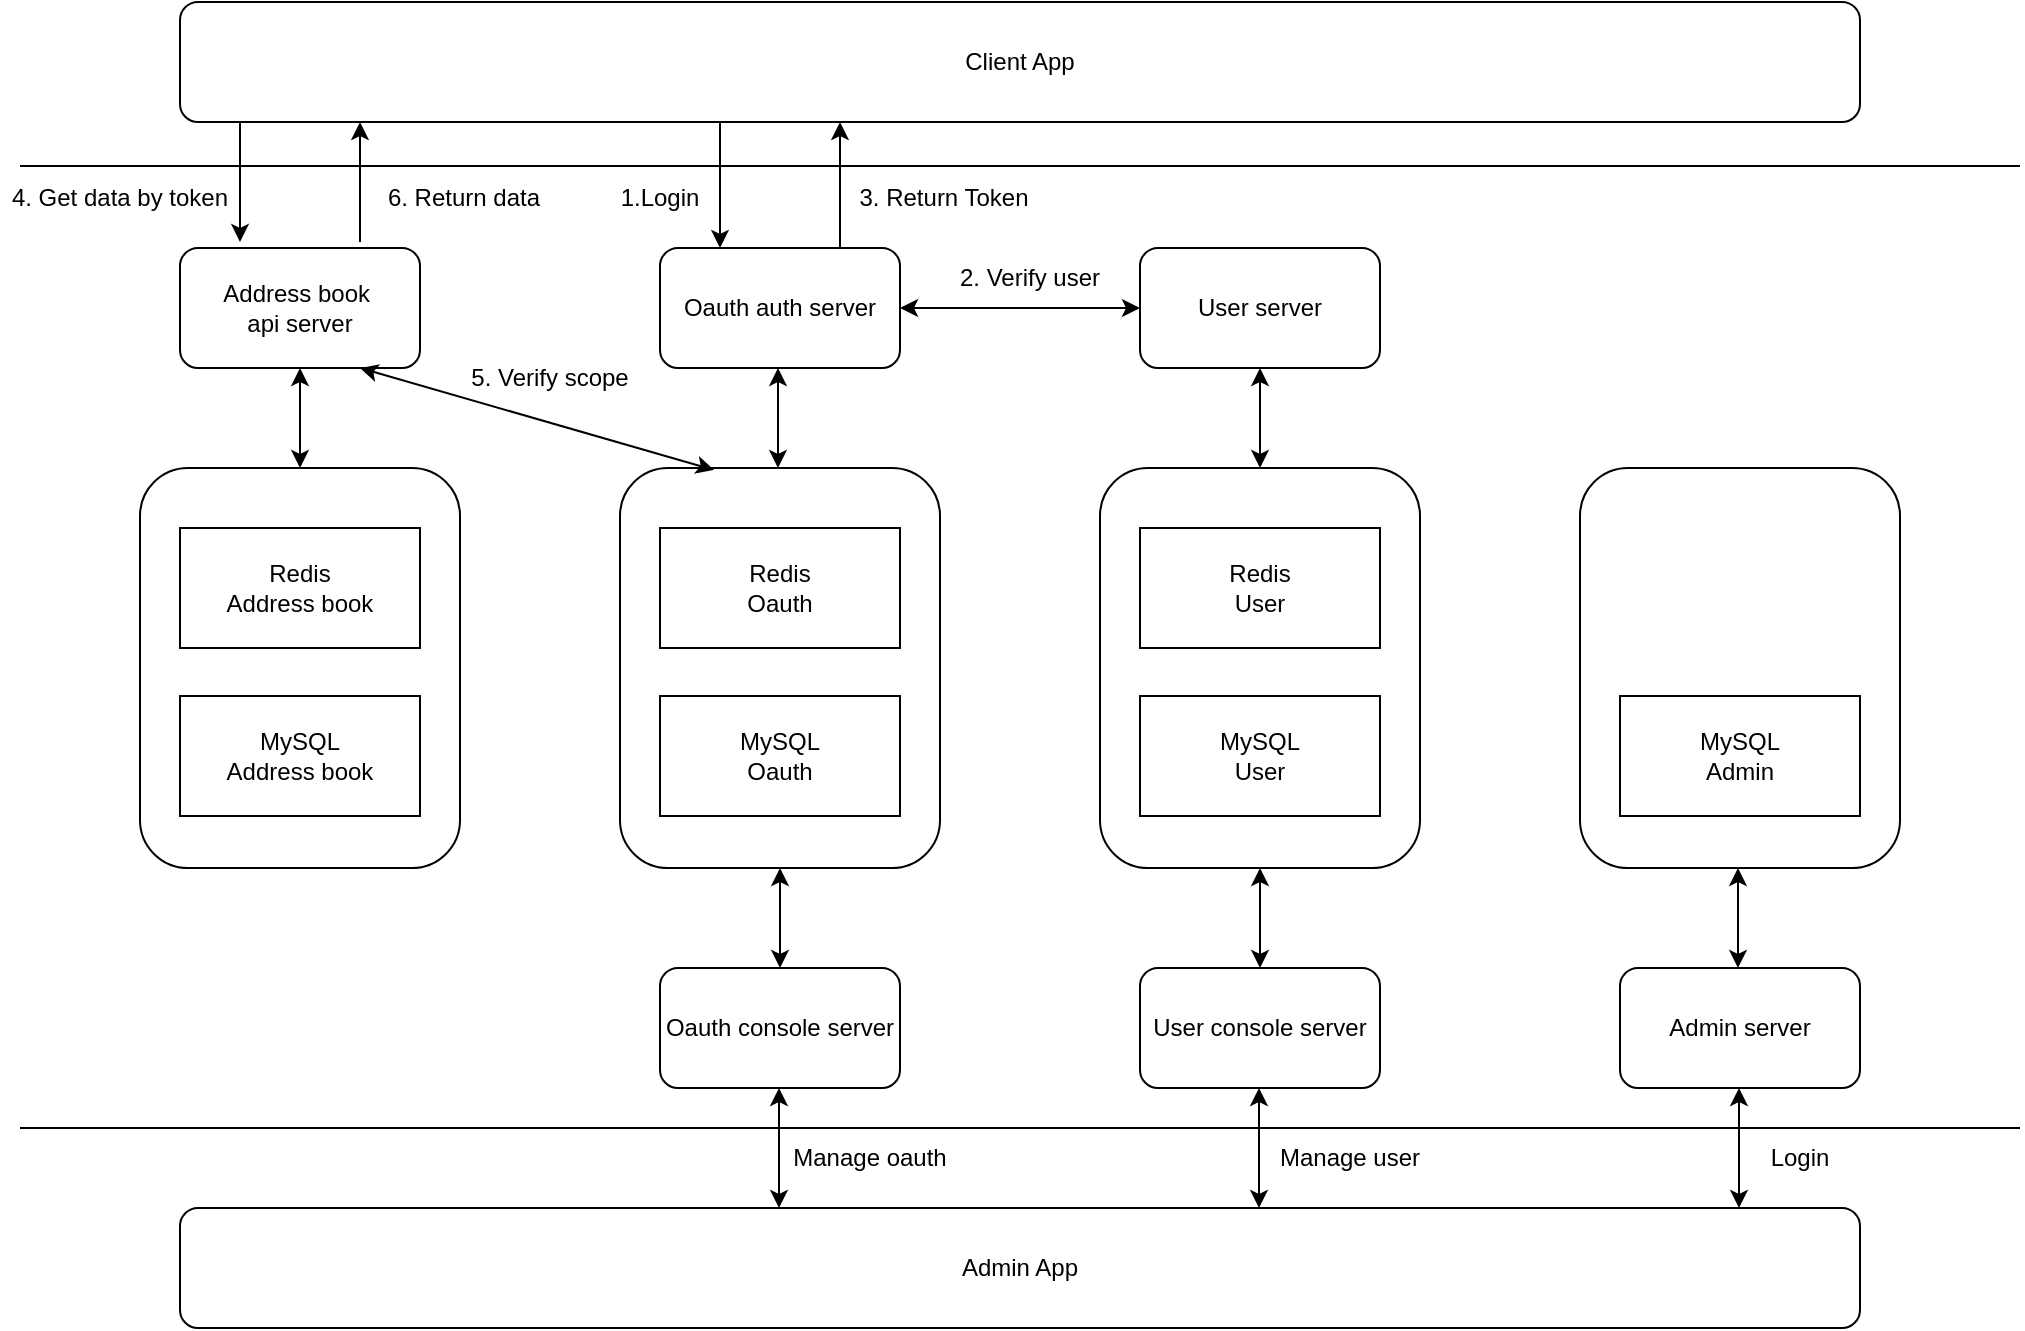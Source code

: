 <mxfile version="17.4.0" type="device" pages="2"><diagram id="prtHgNgQTEPvFCAcTncT" name="Page-1"><mxGraphModel dx="1490" dy="841" grid="1" gridSize="10" guides="1" tooltips="1" connect="1" arrows="1" fold="1" page="1" pageScale="1" pageWidth="1169" pageHeight="827" math="0" shadow="0"><root><mxCell id="0"/><mxCell id="1" parent="0"/><mxCell id="qrowGPKmpJY-f6DmdZPB-20" value="" style="rounded=1;whiteSpace=wrap;html=1;fillColor=none;" vertex="1" parent="1"><mxGeometry x="140" y="273" width="160" height="200" as="geometry"/></mxCell><mxCell id="qrowGPKmpJY-f6DmdZPB-19" value="" style="rounded=1;whiteSpace=wrap;html=1;fillColor=none;" vertex="1" parent="1"><mxGeometry x="860" y="273" width="160" height="200" as="geometry"/></mxCell><mxCell id="qrowGPKmpJY-f6DmdZPB-7" value="" style="rounded=1;whiteSpace=wrap;html=1;fillColor=none;" vertex="1" parent="1"><mxGeometry x="380" y="273" width="160" height="200" as="geometry"/></mxCell><mxCell id="tVjWsUj8e08R95GhxKuI-1" value="Client App" style="rounded=1;whiteSpace=wrap;html=1;" vertex="1" parent="1"><mxGeometry x="160" y="40" width="840" height="60" as="geometry"/></mxCell><mxCell id="tVjWsUj8e08R95GhxKuI-2" value="Address book&amp;nbsp;&lt;br&gt;api server" style="rounded=1;whiteSpace=wrap;html=1;" vertex="1" parent="1"><mxGeometry x="160" y="163" width="120" height="60" as="geometry"/></mxCell><mxCell id="tVjWsUj8e08R95GhxKuI-3" value="Oauth auth server" style="rounded=1;whiteSpace=wrap;html=1;" vertex="1" parent="1"><mxGeometry x="400" y="163" width="120" height="60" as="geometry"/></mxCell><mxCell id="tVjWsUj8e08R95GhxKuI-4" value="User server" style="rounded=1;whiteSpace=wrap;html=1;" vertex="1" parent="1"><mxGeometry x="640" y="163" width="120" height="60" as="geometry"/></mxCell><mxCell id="tVjWsUj8e08R95GhxKuI-5" value="MySQL&lt;br&gt;Address book" style="rounded=0;whiteSpace=wrap;html=1;" vertex="1" parent="1"><mxGeometry x="160" y="387" width="120" height="60" as="geometry"/></mxCell><mxCell id="tVjWsUj8e08R95GhxKuI-6" value="MySQL&lt;br&gt;Oauth" style="rounded=0;whiteSpace=wrap;html=1;" vertex="1" parent="1"><mxGeometry x="400" y="387" width="120" height="60" as="geometry"/></mxCell><mxCell id="tVjWsUj8e08R95GhxKuI-8" value="" style="endArrow=classic;startArrow=classic;html=1;rounded=0;entryX=0.5;entryY=1;entryDx=0;entryDy=0;exitX=0.5;exitY=0;exitDx=0;exitDy=0;" edge="1" parent="1" source="qrowGPKmpJY-f6DmdZPB-20" target="tVjWsUj8e08R95GhxKuI-2"><mxGeometry width="50" height="50" relative="1" as="geometry"><mxPoint x="450" y="403" as="sourcePoint"/><mxPoint x="500" y="353" as="targetPoint"/></mxGeometry></mxCell><mxCell id="tVjWsUj8e08R95GhxKuI-14" value="Oauth console server" style="rounded=1;whiteSpace=wrap;html=1;" vertex="1" parent="1"><mxGeometry x="400" y="523" width="120" height="60" as="geometry"/></mxCell><mxCell id="tVjWsUj8e08R95GhxKuI-19" value="User console server" style="rounded=1;whiteSpace=wrap;html=1;" vertex="1" parent="1"><mxGeometry x="640" y="523" width="120" height="60" as="geometry"/></mxCell><mxCell id="tVjWsUj8e08R95GhxKuI-20" value="Admin App" style="rounded=1;whiteSpace=wrap;html=1;" vertex="1" parent="1"><mxGeometry x="160" y="643" width="840" height="60" as="geometry"/></mxCell><mxCell id="tVjWsUj8e08R95GhxKuI-23" value="" style="endArrow=classic;html=1;rounded=0;exitX=0.75;exitY=0;exitDx=0;exitDy=0;" edge="1" parent="1" source="tVjWsUj8e08R95GhxKuI-3"><mxGeometry width="50" height="50" relative="1" as="geometry"><mxPoint x="520" y="170" as="sourcePoint"/><mxPoint x="490" y="100" as="targetPoint"/></mxGeometry></mxCell><mxCell id="tVjWsUj8e08R95GhxKuI-24" value="" style="endArrow=classic;html=1;rounded=0;entryX=0.25;entryY=0;entryDx=0;entryDy=0;" edge="1" parent="1" target="tVjWsUj8e08R95GhxKuI-3"><mxGeometry width="50" height="50" relative="1" as="geometry"><mxPoint x="430" y="100" as="sourcePoint"/><mxPoint x="420" y="100" as="targetPoint"/></mxGeometry></mxCell><mxCell id="tVjWsUj8e08R95GhxKuI-28" value="Login" style="text;html=1;strokeColor=none;fillColor=none;align=center;verticalAlign=middle;whiteSpace=wrap;rounded=0;" vertex="1" parent="1"><mxGeometry x="940" y="603" width="60" height="30" as="geometry"/></mxCell><mxCell id="tVjWsUj8e08R95GhxKuI-31" value="3. Return Token" style="text;html=1;strokeColor=none;fillColor=none;align=center;verticalAlign=middle;whiteSpace=wrap;rounded=0;" vertex="1" parent="1"><mxGeometry x="494" y="123" width="96" height="30" as="geometry"/></mxCell><mxCell id="tVjWsUj8e08R95GhxKuI-32" value="" style="endArrow=classic;html=1;rounded=0;entryX=0.25;entryY=0;entryDx=0;entryDy=0;" edge="1" parent="1"><mxGeometry width="50" height="50" relative="1" as="geometry"><mxPoint x="190" y="100" as="sourcePoint"/><mxPoint x="190" y="160" as="targetPoint"/></mxGeometry></mxCell><mxCell id="tVjWsUj8e08R95GhxKuI-33" value="4. Get data by token" style="text;html=1;strokeColor=none;fillColor=none;align=center;verticalAlign=middle;whiteSpace=wrap;rounded=0;" vertex="1" parent="1"><mxGeometry x="70" y="123" width="120" height="30" as="geometry"/></mxCell><mxCell id="tVjWsUj8e08R95GhxKuI-35" value="5. Verify scope" style="text;html=1;strokeColor=none;fillColor=none;align=center;verticalAlign=middle;whiteSpace=wrap;rounded=0;" vertex="1" parent="1"><mxGeometry x="300" y="213" width="90" height="30" as="geometry"/></mxCell><mxCell id="tVjWsUj8e08R95GhxKuI-39" value="" style="endArrow=classic;startArrow=classic;html=1;rounded=0;entryX=0;entryY=0.5;entryDx=0;entryDy=0;exitX=1;exitY=0.5;exitDx=0;exitDy=0;" edge="1" parent="1"><mxGeometry width="50" height="50" relative="1" as="geometry"><mxPoint x="520" y="193" as="sourcePoint"/><mxPoint x="640" y="193" as="targetPoint"/></mxGeometry></mxCell><mxCell id="tVjWsUj8e08R95GhxKuI-40" value="2. Verify user" style="text;html=1;strokeColor=none;fillColor=none;align=center;verticalAlign=middle;whiteSpace=wrap;rounded=0;" vertex="1" parent="1"><mxGeometry x="540" y="163" width="90" height="30" as="geometry"/></mxCell><mxCell id="tVjWsUj8e08R95GhxKuI-41" value="" style="endArrow=classic;html=1;rounded=0;exitX=0.75;exitY=0;exitDx=0;exitDy=0;" edge="1" parent="1"><mxGeometry width="50" height="50" relative="1" as="geometry"><mxPoint x="250" y="160" as="sourcePoint"/><mxPoint x="250" y="100" as="targetPoint"/></mxGeometry></mxCell><mxCell id="tVjWsUj8e08R95GhxKuI-42" value="6. Return data" style="text;html=1;strokeColor=none;fillColor=none;align=center;verticalAlign=middle;whiteSpace=wrap;rounded=0;" vertex="1" parent="1"><mxGeometry x="254" y="123" width="96" height="30" as="geometry"/></mxCell><mxCell id="tVjWsUj8e08R95GhxKuI-43" value="MySQL&lt;br&gt;Admin" style="rounded=0;whiteSpace=wrap;html=1;" vertex="1" parent="1"><mxGeometry x="880" y="387" width="120" height="60" as="geometry"/></mxCell><mxCell id="tVjWsUj8e08R95GhxKuI-45" value="Admin server" style="rounded=1;whiteSpace=wrap;html=1;" vertex="1" parent="1"><mxGeometry x="880" y="523" width="120" height="60" as="geometry"/></mxCell><mxCell id="tVjWsUj8e08R95GhxKuI-46" value="" style="endArrow=classic;startArrow=classic;html=1;rounded=0;entryX=0.5;entryY=1;entryDx=0;entryDy=0;" edge="1" parent="1"><mxGeometry width="50" height="50" relative="1" as="geometry"><mxPoint x="939.5" y="643" as="sourcePoint"/><mxPoint x="939.5" y="583" as="targetPoint"/></mxGeometry></mxCell><mxCell id="tVjWsUj8e08R95GhxKuI-47" value="Manage user" style="text;html=1;strokeColor=none;fillColor=none;align=center;verticalAlign=middle;whiteSpace=wrap;rounded=0;" vertex="1" parent="1"><mxGeometry x="700" y="603" width="90" height="30" as="geometry"/></mxCell><mxCell id="tVjWsUj8e08R95GhxKuI-48" value="" style="endArrow=classic;startArrow=classic;html=1;rounded=0;entryX=0.5;entryY=1;entryDx=0;entryDy=0;" edge="1" parent="1"><mxGeometry width="50" height="50" relative="1" as="geometry"><mxPoint x="699.5" y="643" as="sourcePoint"/><mxPoint x="699.5" y="583" as="targetPoint"/></mxGeometry></mxCell><mxCell id="tVjWsUj8e08R95GhxKuI-49" value="Manage oauth" style="text;html=1;strokeColor=none;fillColor=none;align=center;verticalAlign=middle;whiteSpace=wrap;rounded=0;" vertex="1" parent="1"><mxGeometry x="460" y="603" width="90" height="30" as="geometry"/></mxCell><mxCell id="tVjWsUj8e08R95GhxKuI-50" value="" style="endArrow=classic;startArrow=classic;html=1;rounded=0;entryX=0.5;entryY=1;entryDx=0;entryDy=0;" edge="1" parent="1"><mxGeometry width="50" height="50" relative="1" as="geometry"><mxPoint x="459.5" y="643" as="sourcePoint"/><mxPoint x="459.5" y="583" as="targetPoint"/></mxGeometry></mxCell><mxCell id="tVjWsUj8e08R95GhxKuI-51" value="1.Login" style="text;html=1;strokeColor=none;fillColor=none;align=center;verticalAlign=middle;whiteSpace=wrap;rounded=0;" vertex="1" parent="1"><mxGeometry x="370" y="123" width="60" height="30" as="geometry"/></mxCell><mxCell id="qrowGPKmpJY-f6DmdZPB-1" value="Redis&lt;br&gt;Oauth" style="rounded=0;whiteSpace=wrap;html=1;" vertex="1" parent="1"><mxGeometry x="400" y="303" width="120" height="60" as="geometry"/></mxCell><mxCell id="qrowGPKmpJY-f6DmdZPB-10" value="" style="endArrow=classic;startArrow=classic;html=1;rounded=0;entryX=0.5;entryY=1;entryDx=0;entryDy=0;" edge="1" parent="1"><mxGeometry width="50" height="50" relative="1" as="geometry"><mxPoint x="460" y="523" as="sourcePoint"/><mxPoint x="460" y="473" as="targetPoint"/></mxGeometry></mxCell><mxCell id="qrowGPKmpJY-f6DmdZPB-11" value="" style="endArrow=classic;startArrow=classic;html=1;rounded=0;entryX=0.5;entryY=1;entryDx=0;entryDy=0;" edge="1" parent="1"><mxGeometry width="50" height="50" relative="1" as="geometry"><mxPoint x="459" y="273" as="sourcePoint"/><mxPoint x="459" y="223" as="targetPoint"/></mxGeometry></mxCell><mxCell id="qrowGPKmpJY-f6DmdZPB-12" value="" style="rounded=1;whiteSpace=wrap;html=1;fillColor=none;" vertex="1" parent="1"><mxGeometry x="620" y="273" width="160" height="200" as="geometry"/></mxCell><mxCell id="qrowGPKmpJY-f6DmdZPB-13" value="MySQL&lt;br&gt;User" style="rounded=0;whiteSpace=wrap;html=1;" vertex="1" parent="1"><mxGeometry x="640" y="387" width="120" height="60" as="geometry"/></mxCell><mxCell id="qrowGPKmpJY-f6DmdZPB-14" value="Redis&lt;br&gt;User" style="rounded=0;whiteSpace=wrap;html=1;" vertex="1" parent="1"><mxGeometry x="640" y="303" width="120" height="60" as="geometry"/></mxCell><mxCell id="qrowGPKmpJY-f6DmdZPB-17" value="" style="endArrow=classic;startArrow=classic;html=1;rounded=0;entryX=0.5;entryY=1;entryDx=0;entryDy=0;" edge="1" parent="1"><mxGeometry width="50" height="50" relative="1" as="geometry"><mxPoint x="700" y="523" as="sourcePoint"/><mxPoint x="700" y="473" as="targetPoint"/></mxGeometry></mxCell><mxCell id="qrowGPKmpJY-f6DmdZPB-18" value="" style="endArrow=classic;startArrow=classic;html=1;rounded=0;entryX=0.5;entryY=1;entryDx=0;entryDy=0;" edge="1" parent="1"><mxGeometry width="50" height="50" relative="1" as="geometry"><mxPoint x="700" y="273" as="sourcePoint"/><mxPoint x="700" y="223" as="targetPoint"/></mxGeometry></mxCell><mxCell id="qrowGPKmpJY-f6DmdZPB-21" value="" style="endArrow=classic;startArrow=classic;html=1;rounded=0;entryX=0.75;entryY=1;entryDx=0;entryDy=0;exitX=0.294;exitY=0.005;exitDx=0;exitDy=0;exitPerimeter=0;" edge="1" parent="1" source="qrowGPKmpJY-f6DmdZPB-7" target="tVjWsUj8e08R95GhxKuI-2"><mxGeometry width="50" height="50" relative="1" as="geometry"><mxPoint x="660" y="453" as="sourcePoint"/><mxPoint x="710" y="403" as="targetPoint"/></mxGeometry></mxCell><mxCell id="qrowGPKmpJY-f6DmdZPB-22" value="" style="endArrow=classic;startArrow=classic;html=1;rounded=0;entryX=0.5;entryY=1;entryDx=0;entryDy=0;" edge="1" parent="1"><mxGeometry width="50" height="50" relative="1" as="geometry"><mxPoint x="939" y="523" as="sourcePoint"/><mxPoint x="939" y="473" as="targetPoint"/></mxGeometry></mxCell><mxCell id="qrowGPKmpJY-f6DmdZPB-23" value="" style="endArrow=none;html=1;rounded=0;" edge="1" parent="1"><mxGeometry width="50" height="50" relative="1" as="geometry"><mxPoint x="80" y="603" as="sourcePoint"/><mxPoint x="1080" y="603" as="targetPoint"/></mxGeometry></mxCell><mxCell id="qrowGPKmpJY-f6DmdZPB-24" value="" style="endArrow=none;html=1;rounded=0;" edge="1" parent="1"><mxGeometry width="50" height="50" relative="1" as="geometry"><mxPoint x="80" y="122" as="sourcePoint"/><mxPoint x="1080" y="122" as="targetPoint"/></mxGeometry></mxCell><mxCell id="qrowGPKmpJY-f6DmdZPB-25" value="Redis&lt;br&gt;Address book" style="rounded=0;whiteSpace=wrap;html=1;" vertex="1" parent="1"><mxGeometry x="160" y="303" width="120" height="60" as="geometry"/></mxCell></root></mxGraphModel></diagram><diagram id="kP99woP122dq6QpZLQPm" name="Page-2"><mxGraphModel dx="1490" dy="841" grid="1" gridSize="10" guides="1" tooltips="1" connect="1" arrows="1" fold="1" page="1" pageScale="1" pageWidth="1169" pageHeight="827" math="0" shadow="0"><root><mxCell id="0"/><mxCell id="1" parent="0"/></root></mxGraphModel></diagram></mxfile>